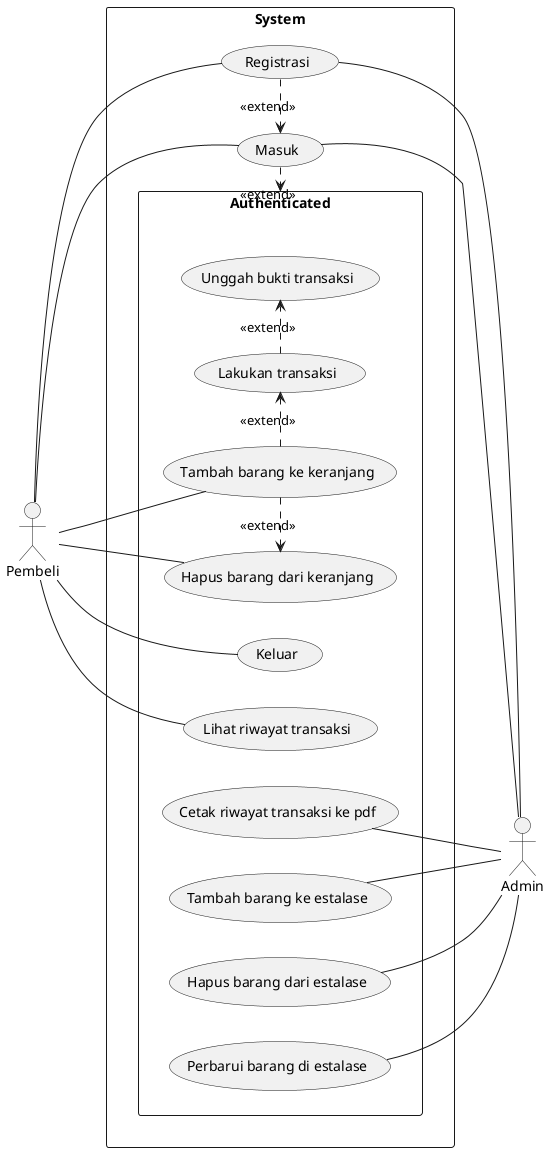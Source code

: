 @startuml
left to right direction

actor Pembeli as usr
actor Admin as root

rectangle System {
(Registrasi) as signup
(Masuk) as signin

rectangle Authenticated {
(Keluar) as signout
(Lihat riwayat transaksi) as trx_history

(Tambah barang ke keranjang) as add_cart
(Hapus barang dari keranjang) as del_cart
(Lakukan transaksi) as trx
(Unggah bukti transaksi) as up_trx_receipt

(Cetak riwayat transaksi ke pdf) as pdf_trx_history
(Tambah barang ke estalase) as crt_item
(Hapus barang dari estalase) as del_item
(Perbarui barang di estalase) as upd_item
}
}

usr -- signup
usr -- signin
root -- signup
root -- signin

signup .> signin: <<extend>>
signin .> Authenticated: <<extend>>

usr -- trx_history
usr -- add_cart
usr -- del_cart
usr -- signout

add_cart .> trx: <<extend>>
add_cart .> del_cart: <<extend>>
trx .> up_trx_receipt: <<extend>>

pdf_trx_history -- root
crt_item -- root
del_item -- root
upd_item -- root

@enduml
